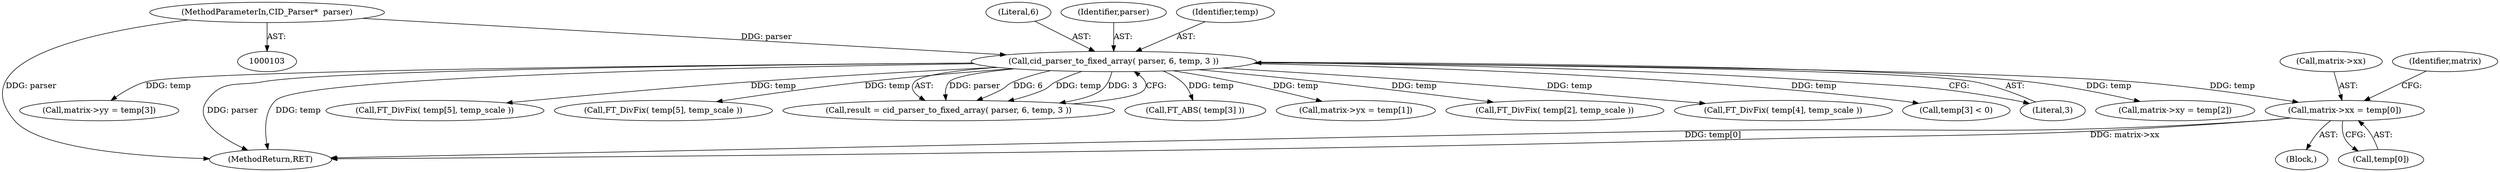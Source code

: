 digraph "0_savannah_8b281f83e8516535756f92dbf90940ac44bd45e1@array" {
"1000206" [label="(Call,matrix->xx = temp[0])"];
"1000164" [label="(Call,cid_parser_to_fixed_array( parser, 6, temp, 3 ))"];
"1000105" [label="(MethodParameterIn,CID_Parser*  parser)"];
"1000168" [label="(Literal,3)"];
"1000220" [label="(Call,matrix->xy = temp[2])"];
"1000227" [label="(Call,matrix->yy = temp[3])"];
"1000274" [label="(MethodReturn,RET)"];
"1000256" [label="(Call,FT_DivFix( temp[5], temp_scale ))"];
"1000196" [label="(Call,FT_DivFix( temp[5], temp_scale ))"];
"1000206" [label="(Call,matrix->xx = temp[0])"];
"1000166" [label="(Literal,6)"];
"1000162" [label="(Call,result = cid_parser_to_fixed_array( parser, 6, temp, 3 ))"];
"1000178" [label="(Call,FT_ABS( temp[3] ))"];
"1000213" [label="(Call,matrix->yx = temp[1])"];
"1000164" [label="(Call,cid_parser_to_fixed_array( parser, 6, temp, 3 ))"];
"1000238" [label="(Call,FT_DivFix( temp[2], temp_scale ))"];
"1000207" [label="(Call,matrix->xx)"];
"1000215" [label="(Identifier,matrix)"];
"1000165" [label="(Identifier,parser)"];
"1000106" [label="(Block,)"];
"1000105" [label="(MethodParameterIn,CID_Parser*  parser)"];
"1000247" [label="(Call,FT_DivFix( temp[4], temp_scale ))"];
"1000266" [label="(Call,temp[3] < 0)"];
"1000210" [label="(Call,temp[0])"];
"1000167" [label="(Identifier,temp)"];
"1000206" -> "1000106"  [label="AST: "];
"1000206" -> "1000210"  [label="CFG: "];
"1000207" -> "1000206"  [label="AST: "];
"1000210" -> "1000206"  [label="AST: "];
"1000215" -> "1000206"  [label="CFG: "];
"1000206" -> "1000274"  [label="DDG: temp[0]"];
"1000206" -> "1000274"  [label="DDG: matrix->xx"];
"1000164" -> "1000206"  [label="DDG: temp"];
"1000164" -> "1000162"  [label="AST: "];
"1000164" -> "1000168"  [label="CFG: "];
"1000165" -> "1000164"  [label="AST: "];
"1000166" -> "1000164"  [label="AST: "];
"1000167" -> "1000164"  [label="AST: "];
"1000168" -> "1000164"  [label="AST: "];
"1000162" -> "1000164"  [label="CFG: "];
"1000164" -> "1000274"  [label="DDG: parser"];
"1000164" -> "1000274"  [label="DDG: temp"];
"1000164" -> "1000162"  [label="DDG: parser"];
"1000164" -> "1000162"  [label="DDG: 6"];
"1000164" -> "1000162"  [label="DDG: temp"];
"1000164" -> "1000162"  [label="DDG: 3"];
"1000105" -> "1000164"  [label="DDG: parser"];
"1000164" -> "1000178"  [label="DDG: temp"];
"1000164" -> "1000196"  [label="DDG: temp"];
"1000164" -> "1000213"  [label="DDG: temp"];
"1000164" -> "1000220"  [label="DDG: temp"];
"1000164" -> "1000227"  [label="DDG: temp"];
"1000164" -> "1000238"  [label="DDG: temp"];
"1000164" -> "1000247"  [label="DDG: temp"];
"1000164" -> "1000256"  [label="DDG: temp"];
"1000164" -> "1000266"  [label="DDG: temp"];
"1000105" -> "1000103"  [label="AST: "];
"1000105" -> "1000274"  [label="DDG: parser"];
}
